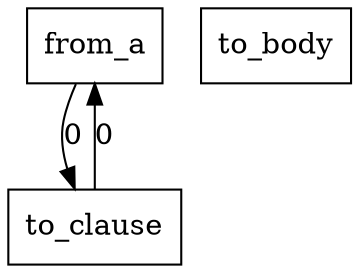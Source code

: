 digraph {
    graph [rankdir=TB
          ,bgcolor=transparent];
    node [shape=box
         ,fillcolor=white
         ,style=filled];
    0 [label=<from_a>];
    1 [label=<to_clause>];
    2 [label=<to_body>];
    0 -> 1 [label=0];
    1 -> 0 [label=0];
}